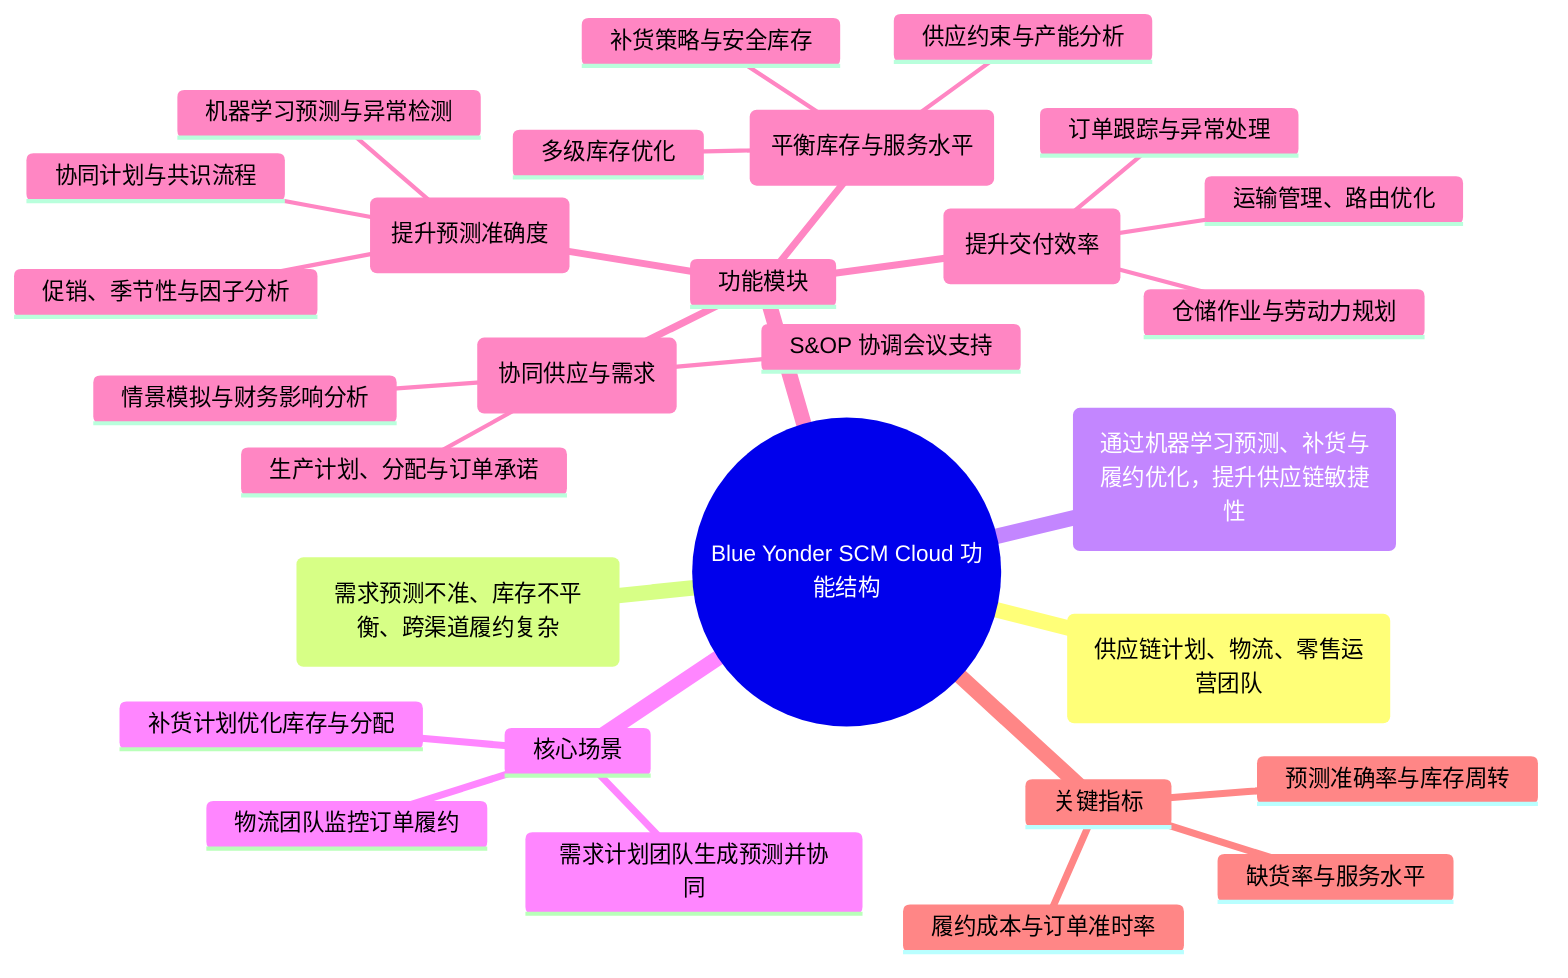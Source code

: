 %% Auto-generated by scripts/generate_assets.py
mindmap
  root((Blue Yonder SCM Cloud 功能结构))
    目标用户(供应链计划、物流、零售运营团队)
    核心痛点(需求预测不准、库存不平衡、跨渠道履约复杂)
    价值主张(通过机器学习预测、补货与履约优化，提升供应链敏捷性)
    核心场景
      需求计划团队生成预测并协同
      补货计划优化库存与分配
      物流团队监控订单履约
    功能模块
      需求规划(提升预测准确度)
        机器学习预测与异常检测
        协同计划与共识流程
        促销、季节性与因子分析
      补货与库存优化(平衡库存与服务水平)
        多级库存优化
        补货策略与安全库存
        供应约束与产能分析
      供应计划与 S&OP(协同供应与需求)
        生产计划、分配与订单承诺
        S&OP 协调会议支持
        情景模拟与财务影响分析
      物流与履约(提升交付效率)
        运输管理、路由优化
        仓储作业与劳动力规划
        订单跟踪与异常处理
    关键指标
      预测准确率与库存周转
      缺货率与服务水平
      履约成本与订单准时率
